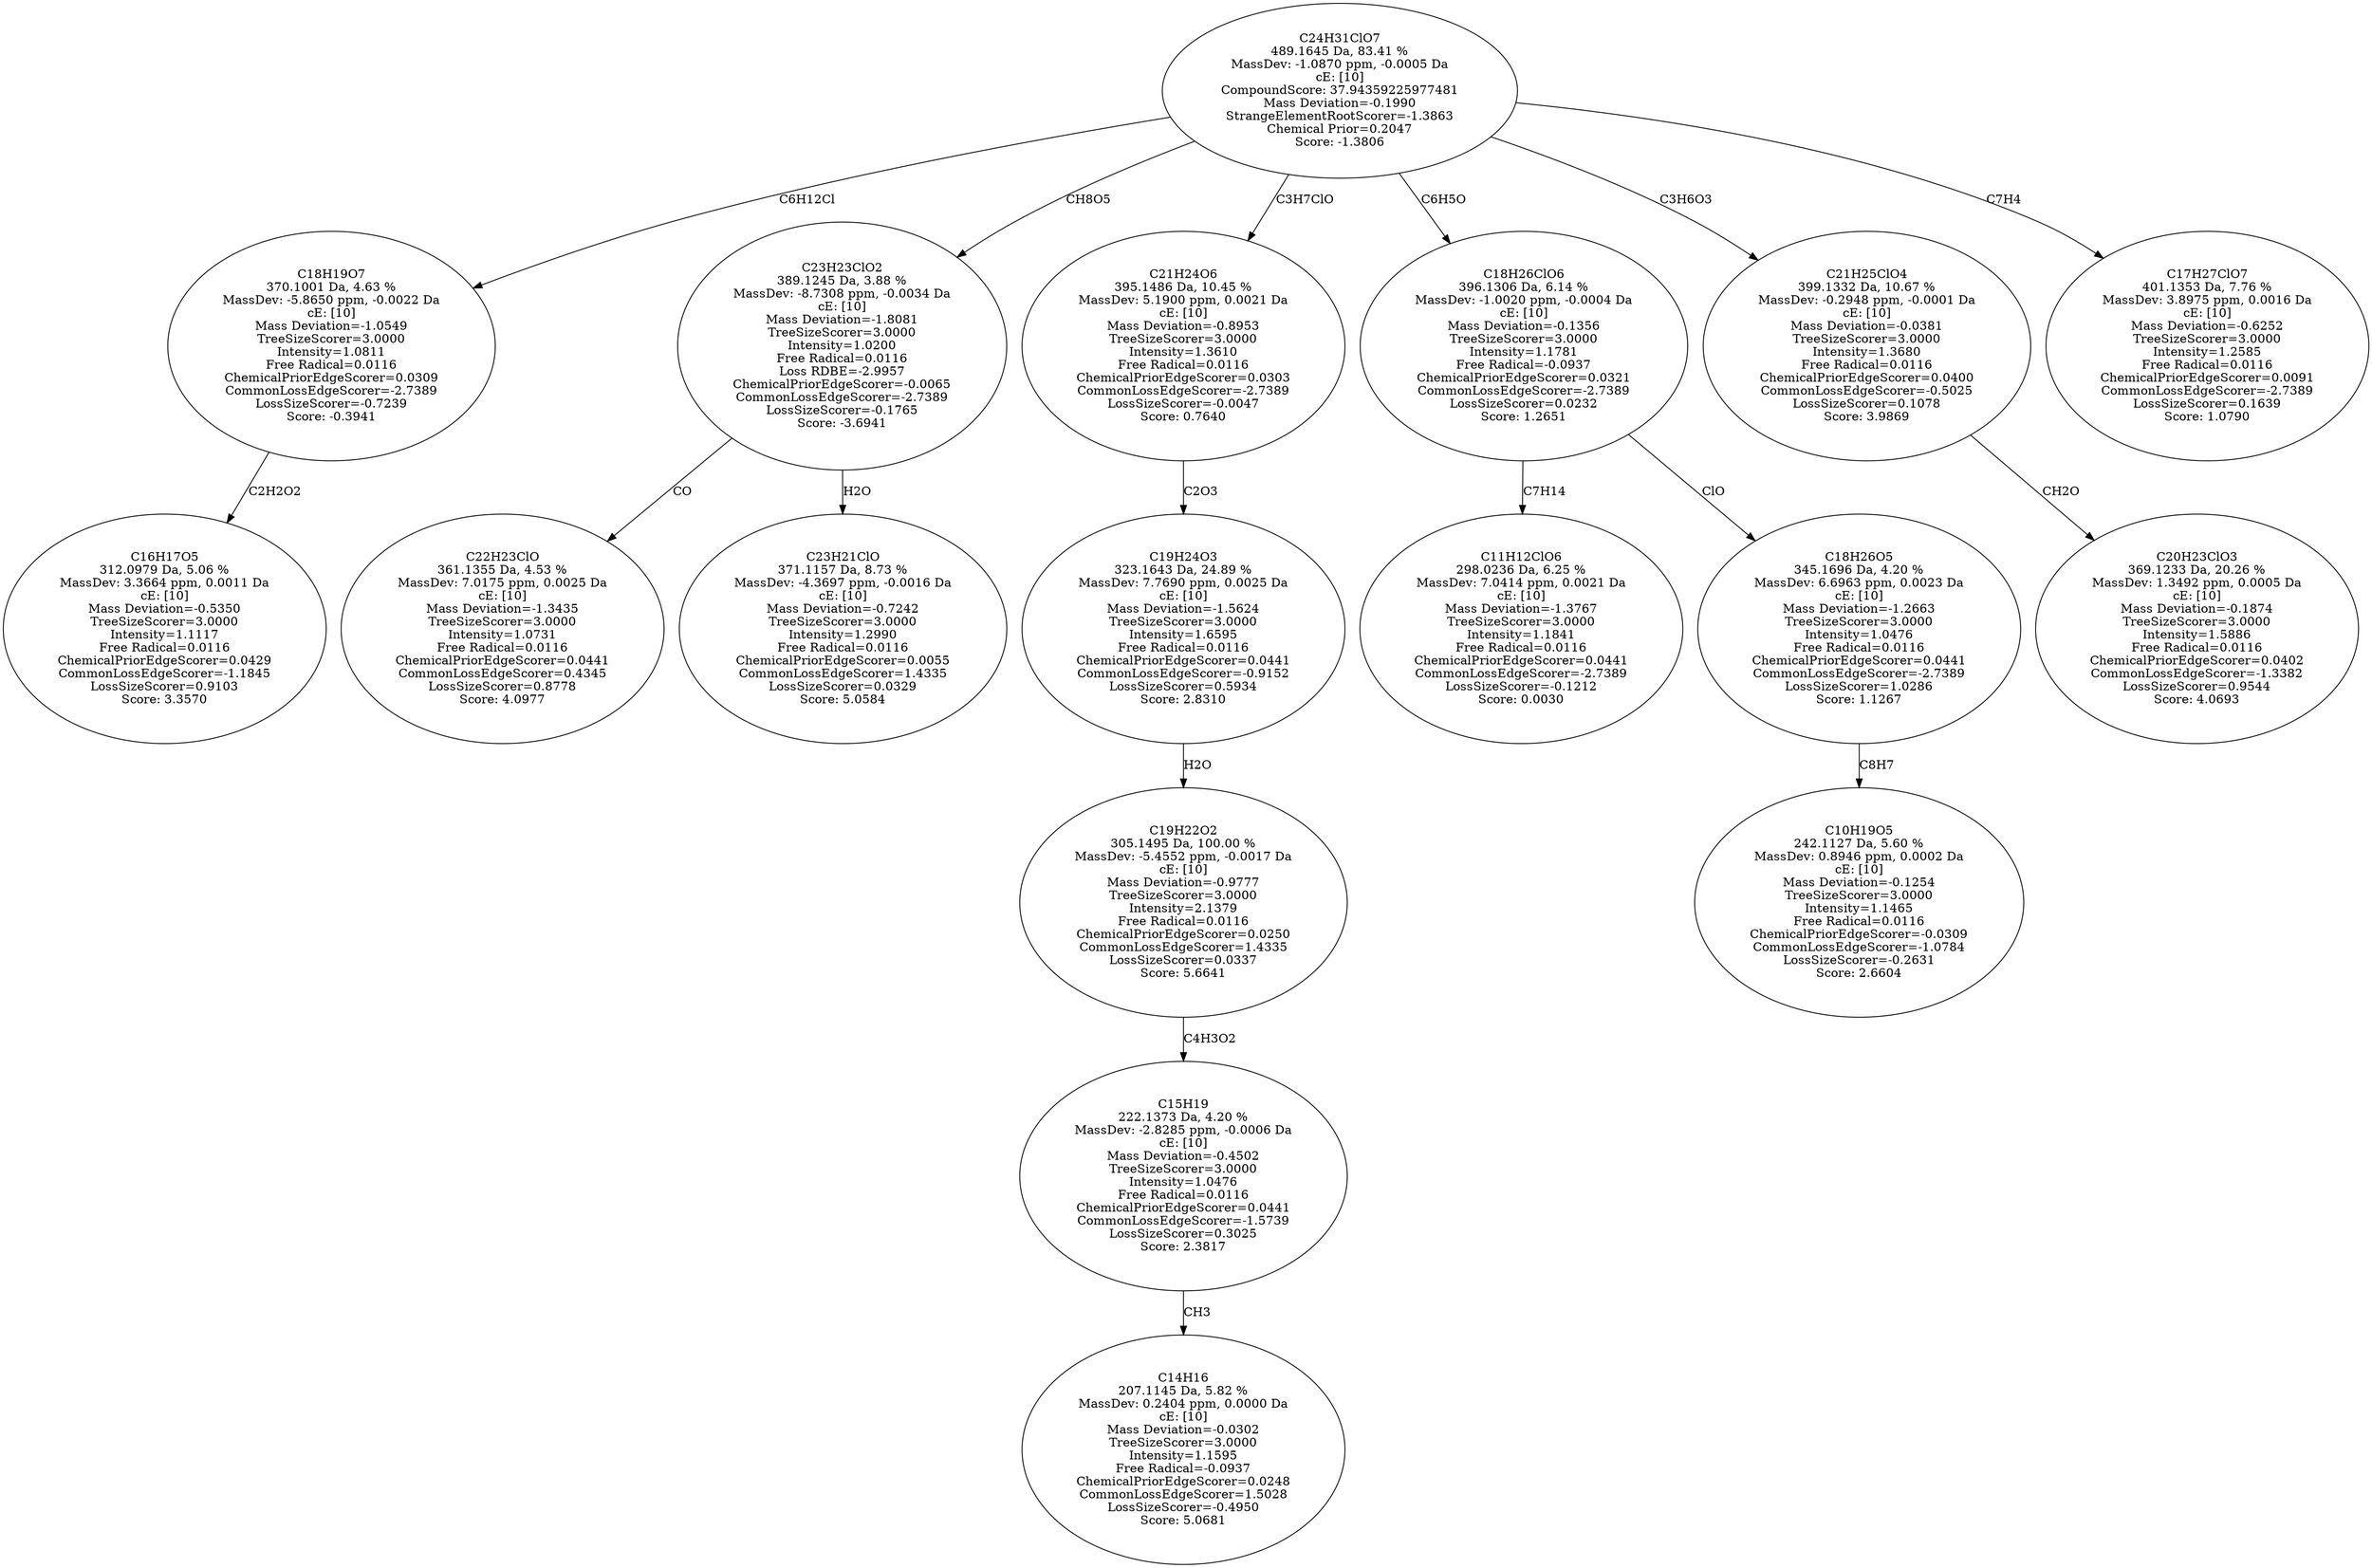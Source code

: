 strict digraph {
v1 [label="C16H17O5\n312.0979 Da, 5.06 %\nMassDev: 3.3664 ppm, 0.0011 Da\ncE: [10]\nMass Deviation=-0.5350\nTreeSizeScorer=3.0000\nIntensity=1.1117\nFree Radical=0.0116\nChemicalPriorEdgeScorer=0.0429\nCommonLossEdgeScorer=-1.1845\nLossSizeScorer=0.9103\nScore: 3.3570"];
v2 [label="C18H19O7\n370.1001 Da, 4.63 %\nMassDev: -5.8650 ppm, -0.0022 Da\ncE: [10]\nMass Deviation=-1.0549\nTreeSizeScorer=3.0000\nIntensity=1.0811\nFree Radical=0.0116\nChemicalPriorEdgeScorer=0.0309\nCommonLossEdgeScorer=-2.7389\nLossSizeScorer=-0.7239\nScore: -0.3941"];
v3 [label="C22H23ClO\n361.1355 Da, 4.53 %\nMassDev: 7.0175 ppm, 0.0025 Da\ncE: [10]\nMass Deviation=-1.3435\nTreeSizeScorer=3.0000\nIntensity=1.0731\nFree Radical=0.0116\nChemicalPriorEdgeScorer=0.0441\nCommonLossEdgeScorer=0.4345\nLossSizeScorer=0.8778\nScore: 4.0977"];
v4 [label="C23H21ClO\n371.1157 Da, 8.73 %\nMassDev: -4.3697 ppm, -0.0016 Da\ncE: [10]\nMass Deviation=-0.7242\nTreeSizeScorer=3.0000\nIntensity=1.2990\nFree Radical=0.0116\nChemicalPriorEdgeScorer=0.0055\nCommonLossEdgeScorer=1.4335\nLossSizeScorer=0.0329\nScore: 5.0584"];
v5 [label="C23H23ClO2\n389.1245 Da, 3.88 %\nMassDev: -8.7308 ppm, -0.0034 Da\ncE: [10]\nMass Deviation=-1.8081\nTreeSizeScorer=3.0000\nIntensity=1.0200\nFree Radical=0.0116\nLoss RDBE=-2.9957\nChemicalPriorEdgeScorer=-0.0065\nCommonLossEdgeScorer=-2.7389\nLossSizeScorer=-0.1765\nScore: -3.6941"];
v6 [label="C14H16\n207.1145 Da, 5.82 %\nMassDev: 0.2404 ppm, 0.0000 Da\ncE: [10]\nMass Deviation=-0.0302\nTreeSizeScorer=3.0000\nIntensity=1.1595\nFree Radical=-0.0937\nChemicalPriorEdgeScorer=0.0248\nCommonLossEdgeScorer=1.5028\nLossSizeScorer=-0.4950\nScore: 5.0681"];
v7 [label="C15H19\n222.1373 Da, 4.20 %\nMassDev: -2.8285 ppm, -0.0006 Da\ncE: [10]\nMass Deviation=-0.4502\nTreeSizeScorer=3.0000\nIntensity=1.0476\nFree Radical=0.0116\nChemicalPriorEdgeScorer=0.0441\nCommonLossEdgeScorer=-1.5739\nLossSizeScorer=0.3025\nScore: 2.3817"];
v8 [label="C19H22O2\n305.1495 Da, 100.00 %\nMassDev: -5.4552 ppm, -0.0017 Da\ncE: [10]\nMass Deviation=-0.9777\nTreeSizeScorer=3.0000\nIntensity=2.1379\nFree Radical=0.0116\nChemicalPriorEdgeScorer=0.0250\nCommonLossEdgeScorer=1.4335\nLossSizeScorer=0.0337\nScore: 5.6641"];
v9 [label="C19H24O3\n323.1643 Da, 24.89 %\nMassDev: 7.7690 ppm, 0.0025 Da\ncE: [10]\nMass Deviation=-1.5624\nTreeSizeScorer=3.0000\nIntensity=1.6595\nFree Radical=0.0116\nChemicalPriorEdgeScorer=0.0441\nCommonLossEdgeScorer=-0.9152\nLossSizeScorer=0.5934\nScore: 2.8310"];
v10 [label="C21H24O6\n395.1486 Da, 10.45 %\nMassDev: 5.1900 ppm, 0.0021 Da\ncE: [10]\nMass Deviation=-0.8953\nTreeSizeScorer=3.0000\nIntensity=1.3610\nFree Radical=0.0116\nChemicalPriorEdgeScorer=0.0303\nCommonLossEdgeScorer=-2.7389\nLossSizeScorer=-0.0047\nScore: 0.7640"];
v11 [label="C11H12ClO6\n298.0236 Da, 6.25 %\nMassDev: 7.0414 ppm, 0.0021 Da\ncE: [10]\nMass Deviation=-1.3767\nTreeSizeScorer=3.0000\nIntensity=1.1841\nFree Radical=0.0116\nChemicalPriorEdgeScorer=0.0441\nCommonLossEdgeScorer=-2.7389\nLossSizeScorer=-0.1212\nScore: 0.0030"];
v12 [label="C10H19O5\n242.1127 Da, 5.60 %\nMassDev: 0.8946 ppm, 0.0002 Da\ncE: [10]\nMass Deviation=-0.1254\nTreeSizeScorer=3.0000\nIntensity=1.1465\nFree Radical=0.0116\nChemicalPriorEdgeScorer=-0.0309\nCommonLossEdgeScorer=-1.0784\nLossSizeScorer=-0.2631\nScore: 2.6604"];
v13 [label="C18H26O5\n345.1696 Da, 4.20 %\nMassDev: 6.6963 ppm, 0.0023 Da\ncE: [10]\nMass Deviation=-1.2663\nTreeSizeScorer=3.0000\nIntensity=1.0476\nFree Radical=0.0116\nChemicalPriorEdgeScorer=0.0441\nCommonLossEdgeScorer=-2.7389\nLossSizeScorer=1.0286\nScore: 1.1267"];
v14 [label="C18H26ClO6\n396.1306 Da, 6.14 %\nMassDev: -1.0020 ppm, -0.0004 Da\ncE: [10]\nMass Deviation=-0.1356\nTreeSizeScorer=3.0000\nIntensity=1.1781\nFree Radical=-0.0937\nChemicalPriorEdgeScorer=0.0321\nCommonLossEdgeScorer=-2.7389\nLossSizeScorer=0.0232\nScore: 1.2651"];
v15 [label="C20H23ClO3\n369.1233 Da, 20.26 %\nMassDev: 1.3492 ppm, 0.0005 Da\ncE: [10]\nMass Deviation=-0.1874\nTreeSizeScorer=3.0000\nIntensity=1.5886\nFree Radical=0.0116\nChemicalPriorEdgeScorer=0.0402\nCommonLossEdgeScorer=-1.3382\nLossSizeScorer=0.9544\nScore: 4.0693"];
v16 [label="C21H25ClO4\n399.1332 Da, 10.67 %\nMassDev: -0.2948 ppm, -0.0001 Da\ncE: [10]\nMass Deviation=-0.0381\nTreeSizeScorer=3.0000\nIntensity=1.3680\nFree Radical=0.0116\nChemicalPriorEdgeScorer=0.0400\nCommonLossEdgeScorer=-0.5025\nLossSizeScorer=0.1078\nScore: 3.9869"];
v17 [label="C17H27ClO7\n401.1353 Da, 7.76 %\nMassDev: 3.8975 ppm, 0.0016 Da\ncE: [10]\nMass Deviation=-0.6252\nTreeSizeScorer=3.0000\nIntensity=1.2585\nFree Radical=0.0116\nChemicalPriorEdgeScorer=0.0091\nCommonLossEdgeScorer=-2.7389\nLossSizeScorer=0.1639\nScore: 1.0790"];
v18 [label="C24H31ClO7\n489.1645 Da, 83.41 %\nMassDev: -1.0870 ppm, -0.0005 Da\ncE: [10]\nCompoundScore: 37.94359225977481\nMass Deviation=-0.1990\nStrangeElementRootScorer=-1.3863\nChemical Prior=0.2047\nScore: -1.3806"];
v2 -> v1 [label="C2H2O2"];
v18 -> v2 [label="C6H12Cl"];
v5 -> v3 [label="CO"];
v5 -> v4 [label="H2O"];
v18 -> v5 [label="CH8O5"];
v7 -> v6 [label="CH3"];
v8 -> v7 [label="C4H3O2"];
v9 -> v8 [label="H2O"];
v10 -> v9 [label="C2O3"];
v18 -> v10 [label="C3H7ClO"];
v14 -> v11 [label="C7H14"];
v13 -> v12 [label="C8H7"];
v14 -> v13 [label="ClO"];
v18 -> v14 [label="C6H5O"];
v16 -> v15 [label="CH2O"];
v18 -> v16 [label="C3H6O3"];
v18 -> v17 [label="C7H4"];
}